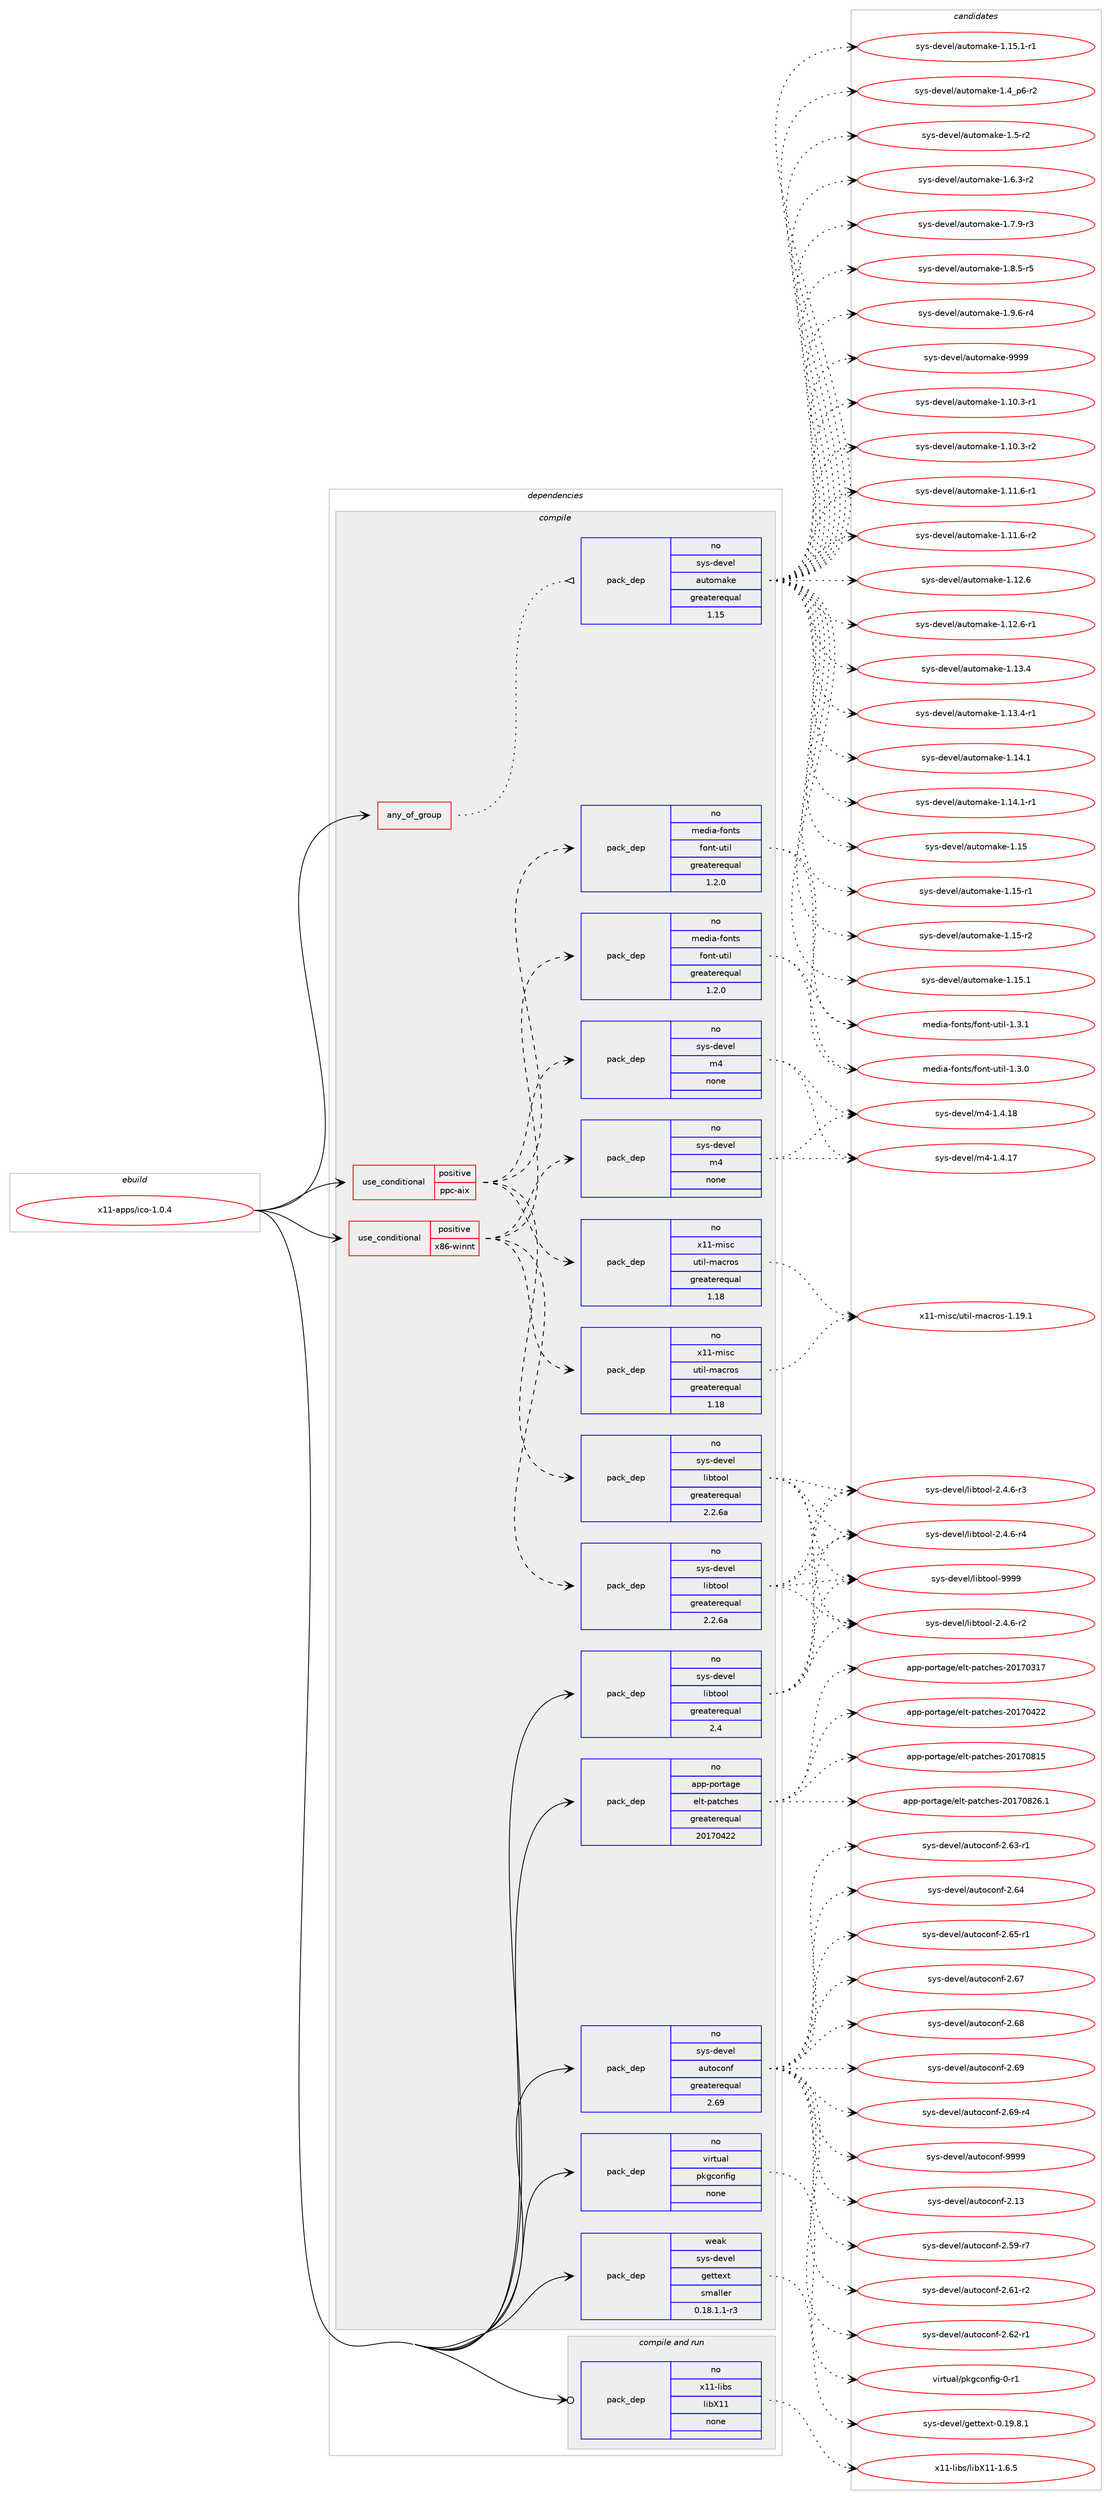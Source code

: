 digraph prolog {

# *************
# Graph options
# *************

newrank=true;
concentrate=true;
compound=true;
graph [rankdir=LR,fontname=Helvetica,fontsize=10,ranksep=1.5];#, ranksep=2.5, nodesep=0.2];
edge  [arrowhead=vee];
node  [fontname=Helvetica,fontsize=10];

# **********
# The ebuild
# **********

subgraph cluster_leftcol {
color=gray;
rank=same;
label=<<i>ebuild</i>>;
id [label="x11-apps/ico-1.0.4", color=red, width=4, href="../x11-apps/ico-1.0.4.svg"];
}

# ****************
# The dependencies
# ****************

subgraph cluster_midcol {
color=gray;
label=<<i>dependencies</i>>;
subgraph cluster_compile {
fillcolor="#eeeeee";
style=filled;
label=<<i>compile</i>>;
subgraph any9007 {
dependency509105 [label=<<TABLE BORDER="0" CELLBORDER="1" CELLSPACING="0" CELLPADDING="4"><TR><TD CELLPADDING="10">any_of_group</TD></TR></TABLE>>, shape=none, color=red];subgraph pack378353 {
dependency509106 [label=<<TABLE BORDER="0" CELLBORDER="1" CELLSPACING="0" CELLPADDING="4" WIDTH="220"><TR><TD ROWSPAN="6" CELLPADDING="30">pack_dep</TD></TR><TR><TD WIDTH="110">no</TD></TR><TR><TD>sys-devel</TD></TR><TR><TD>automake</TD></TR><TR><TD>greaterequal</TD></TR><TR><TD>1.15</TD></TR></TABLE>>, shape=none, color=blue];
}
dependency509105:e -> dependency509106:w [weight=20,style="dotted",arrowhead="oinv"];
}
id:e -> dependency509105:w [weight=20,style="solid",arrowhead="vee"];
subgraph cond121406 {
dependency509107 [label=<<TABLE BORDER="0" CELLBORDER="1" CELLSPACING="0" CELLPADDING="4"><TR><TD ROWSPAN="3" CELLPADDING="10">use_conditional</TD></TR><TR><TD>positive</TD></TR><TR><TD>ppc-aix</TD></TR></TABLE>>, shape=none, color=red];
subgraph pack378354 {
dependency509108 [label=<<TABLE BORDER="0" CELLBORDER="1" CELLSPACING="0" CELLPADDING="4" WIDTH="220"><TR><TD ROWSPAN="6" CELLPADDING="30">pack_dep</TD></TR><TR><TD WIDTH="110">no</TD></TR><TR><TD>sys-devel</TD></TR><TR><TD>libtool</TD></TR><TR><TD>greaterequal</TD></TR><TR><TD>2.2.6a</TD></TR></TABLE>>, shape=none, color=blue];
}
dependency509107:e -> dependency509108:w [weight=20,style="dashed",arrowhead="vee"];
subgraph pack378355 {
dependency509109 [label=<<TABLE BORDER="0" CELLBORDER="1" CELLSPACING="0" CELLPADDING="4" WIDTH="220"><TR><TD ROWSPAN="6" CELLPADDING="30">pack_dep</TD></TR><TR><TD WIDTH="110">no</TD></TR><TR><TD>sys-devel</TD></TR><TR><TD>m4</TD></TR><TR><TD>none</TD></TR><TR><TD></TD></TR></TABLE>>, shape=none, color=blue];
}
dependency509107:e -> dependency509109:w [weight=20,style="dashed",arrowhead="vee"];
subgraph pack378356 {
dependency509110 [label=<<TABLE BORDER="0" CELLBORDER="1" CELLSPACING="0" CELLPADDING="4" WIDTH="220"><TR><TD ROWSPAN="6" CELLPADDING="30">pack_dep</TD></TR><TR><TD WIDTH="110">no</TD></TR><TR><TD>x11-misc</TD></TR><TR><TD>util-macros</TD></TR><TR><TD>greaterequal</TD></TR><TR><TD>1.18</TD></TR></TABLE>>, shape=none, color=blue];
}
dependency509107:e -> dependency509110:w [weight=20,style="dashed",arrowhead="vee"];
subgraph pack378357 {
dependency509111 [label=<<TABLE BORDER="0" CELLBORDER="1" CELLSPACING="0" CELLPADDING="4" WIDTH="220"><TR><TD ROWSPAN="6" CELLPADDING="30">pack_dep</TD></TR><TR><TD WIDTH="110">no</TD></TR><TR><TD>media-fonts</TD></TR><TR><TD>font-util</TD></TR><TR><TD>greaterequal</TD></TR><TR><TD>1.2.0</TD></TR></TABLE>>, shape=none, color=blue];
}
dependency509107:e -> dependency509111:w [weight=20,style="dashed",arrowhead="vee"];
}
id:e -> dependency509107:w [weight=20,style="solid",arrowhead="vee"];
subgraph cond121407 {
dependency509112 [label=<<TABLE BORDER="0" CELLBORDER="1" CELLSPACING="0" CELLPADDING="4"><TR><TD ROWSPAN="3" CELLPADDING="10">use_conditional</TD></TR><TR><TD>positive</TD></TR><TR><TD>x86-winnt</TD></TR></TABLE>>, shape=none, color=red];
subgraph pack378358 {
dependency509113 [label=<<TABLE BORDER="0" CELLBORDER="1" CELLSPACING="0" CELLPADDING="4" WIDTH="220"><TR><TD ROWSPAN="6" CELLPADDING="30">pack_dep</TD></TR><TR><TD WIDTH="110">no</TD></TR><TR><TD>sys-devel</TD></TR><TR><TD>libtool</TD></TR><TR><TD>greaterequal</TD></TR><TR><TD>2.2.6a</TD></TR></TABLE>>, shape=none, color=blue];
}
dependency509112:e -> dependency509113:w [weight=20,style="dashed",arrowhead="vee"];
subgraph pack378359 {
dependency509114 [label=<<TABLE BORDER="0" CELLBORDER="1" CELLSPACING="0" CELLPADDING="4" WIDTH="220"><TR><TD ROWSPAN="6" CELLPADDING="30">pack_dep</TD></TR><TR><TD WIDTH="110">no</TD></TR><TR><TD>sys-devel</TD></TR><TR><TD>m4</TD></TR><TR><TD>none</TD></TR><TR><TD></TD></TR></TABLE>>, shape=none, color=blue];
}
dependency509112:e -> dependency509114:w [weight=20,style="dashed",arrowhead="vee"];
subgraph pack378360 {
dependency509115 [label=<<TABLE BORDER="0" CELLBORDER="1" CELLSPACING="0" CELLPADDING="4" WIDTH="220"><TR><TD ROWSPAN="6" CELLPADDING="30">pack_dep</TD></TR><TR><TD WIDTH="110">no</TD></TR><TR><TD>x11-misc</TD></TR><TR><TD>util-macros</TD></TR><TR><TD>greaterequal</TD></TR><TR><TD>1.18</TD></TR></TABLE>>, shape=none, color=blue];
}
dependency509112:e -> dependency509115:w [weight=20,style="dashed",arrowhead="vee"];
subgraph pack378361 {
dependency509116 [label=<<TABLE BORDER="0" CELLBORDER="1" CELLSPACING="0" CELLPADDING="4" WIDTH="220"><TR><TD ROWSPAN="6" CELLPADDING="30">pack_dep</TD></TR><TR><TD WIDTH="110">no</TD></TR><TR><TD>media-fonts</TD></TR><TR><TD>font-util</TD></TR><TR><TD>greaterequal</TD></TR><TR><TD>1.2.0</TD></TR></TABLE>>, shape=none, color=blue];
}
dependency509112:e -> dependency509116:w [weight=20,style="dashed",arrowhead="vee"];
}
id:e -> dependency509112:w [weight=20,style="solid",arrowhead="vee"];
subgraph pack378362 {
dependency509117 [label=<<TABLE BORDER="0" CELLBORDER="1" CELLSPACING="0" CELLPADDING="4" WIDTH="220"><TR><TD ROWSPAN="6" CELLPADDING="30">pack_dep</TD></TR><TR><TD WIDTH="110">no</TD></TR><TR><TD>app-portage</TD></TR><TR><TD>elt-patches</TD></TR><TR><TD>greaterequal</TD></TR><TR><TD>20170422</TD></TR></TABLE>>, shape=none, color=blue];
}
id:e -> dependency509117:w [weight=20,style="solid",arrowhead="vee"];
subgraph pack378363 {
dependency509118 [label=<<TABLE BORDER="0" CELLBORDER="1" CELLSPACING="0" CELLPADDING="4" WIDTH="220"><TR><TD ROWSPAN="6" CELLPADDING="30">pack_dep</TD></TR><TR><TD WIDTH="110">no</TD></TR><TR><TD>sys-devel</TD></TR><TR><TD>autoconf</TD></TR><TR><TD>greaterequal</TD></TR><TR><TD>2.69</TD></TR></TABLE>>, shape=none, color=blue];
}
id:e -> dependency509118:w [weight=20,style="solid",arrowhead="vee"];
subgraph pack378364 {
dependency509119 [label=<<TABLE BORDER="0" CELLBORDER="1" CELLSPACING="0" CELLPADDING="4" WIDTH="220"><TR><TD ROWSPAN="6" CELLPADDING="30">pack_dep</TD></TR><TR><TD WIDTH="110">no</TD></TR><TR><TD>sys-devel</TD></TR><TR><TD>libtool</TD></TR><TR><TD>greaterequal</TD></TR><TR><TD>2.4</TD></TR></TABLE>>, shape=none, color=blue];
}
id:e -> dependency509119:w [weight=20,style="solid",arrowhead="vee"];
subgraph pack378365 {
dependency509120 [label=<<TABLE BORDER="0" CELLBORDER="1" CELLSPACING="0" CELLPADDING="4" WIDTH="220"><TR><TD ROWSPAN="6" CELLPADDING="30">pack_dep</TD></TR><TR><TD WIDTH="110">no</TD></TR><TR><TD>virtual</TD></TR><TR><TD>pkgconfig</TD></TR><TR><TD>none</TD></TR><TR><TD></TD></TR></TABLE>>, shape=none, color=blue];
}
id:e -> dependency509120:w [weight=20,style="solid",arrowhead="vee"];
subgraph pack378366 {
dependency509121 [label=<<TABLE BORDER="0" CELLBORDER="1" CELLSPACING="0" CELLPADDING="4" WIDTH="220"><TR><TD ROWSPAN="6" CELLPADDING="30">pack_dep</TD></TR><TR><TD WIDTH="110">weak</TD></TR><TR><TD>sys-devel</TD></TR><TR><TD>gettext</TD></TR><TR><TD>smaller</TD></TR><TR><TD>0.18.1.1-r3</TD></TR></TABLE>>, shape=none, color=blue];
}
id:e -> dependency509121:w [weight=20,style="solid",arrowhead="vee"];
}
subgraph cluster_compileandrun {
fillcolor="#eeeeee";
style=filled;
label=<<i>compile and run</i>>;
subgraph pack378367 {
dependency509122 [label=<<TABLE BORDER="0" CELLBORDER="1" CELLSPACING="0" CELLPADDING="4" WIDTH="220"><TR><TD ROWSPAN="6" CELLPADDING="30">pack_dep</TD></TR><TR><TD WIDTH="110">no</TD></TR><TR><TD>x11-libs</TD></TR><TR><TD>libX11</TD></TR><TR><TD>none</TD></TR><TR><TD></TD></TR></TABLE>>, shape=none, color=blue];
}
id:e -> dependency509122:w [weight=20,style="solid",arrowhead="odotvee"];
}
subgraph cluster_run {
fillcolor="#eeeeee";
style=filled;
label=<<i>run</i>>;
}
}

# **************
# The candidates
# **************

subgraph cluster_choices {
rank=same;
color=gray;
label=<<i>candidates</i>>;

subgraph choice378353 {
color=black;
nodesep=1;
choice11512111545100101118101108479711711611110997107101454946494846514511449 [label="sys-devel/automake-1.10.3-r1", color=red, width=4,href="../sys-devel/automake-1.10.3-r1.svg"];
choice11512111545100101118101108479711711611110997107101454946494846514511450 [label="sys-devel/automake-1.10.3-r2", color=red, width=4,href="../sys-devel/automake-1.10.3-r2.svg"];
choice11512111545100101118101108479711711611110997107101454946494946544511449 [label="sys-devel/automake-1.11.6-r1", color=red, width=4,href="../sys-devel/automake-1.11.6-r1.svg"];
choice11512111545100101118101108479711711611110997107101454946494946544511450 [label="sys-devel/automake-1.11.6-r2", color=red, width=4,href="../sys-devel/automake-1.11.6-r2.svg"];
choice1151211154510010111810110847971171161111099710710145494649504654 [label="sys-devel/automake-1.12.6", color=red, width=4,href="../sys-devel/automake-1.12.6.svg"];
choice11512111545100101118101108479711711611110997107101454946495046544511449 [label="sys-devel/automake-1.12.6-r1", color=red, width=4,href="../sys-devel/automake-1.12.6-r1.svg"];
choice1151211154510010111810110847971171161111099710710145494649514652 [label="sys-devel/automake-1.13.4", color=red, width=4,href="../sys-devel/automake-1.13.4.svg"];
choice11512111545100101118101108479711711611110997107101454946495146524511449 [label="sys-devel/automake-1.13.4-r1", color=red, width=4,href="../sys-devel/automake-1.13.4-r1.svg"];
choice1151211154510010111810110847971171161111099710710145494649524649 [label="sys-devel/automake-1.14.1", color=red, width=4,href="../sys-devel/automake-1.14.1.svg"];
choice11512111545100101118101108479711711611110997107101454946495246494511449 [label="sys-devel/automake-1.14.1-r1", color=red, width=4,href="../sys-devel/automake-1.14.1-r1.svg"];
choice115121115451001011181011084797117116111109971071014549464953 [label="sys-devel/automake-1.15", color=red, width=4,href="../sys-devel/automake-1.15.svg"];
choice1151211154510010111810110847971171161111099710710145494649534511449 [label="sys-devel/automake-1.15-r1", color=red, width=4,href="../sys-devel/automake-1.15-r1.svg"];
choice1151211154510010111810110847971171161111099710710145494649534511450 [label="sys-devel/automake-1.15-r2", color=red, width=4,href="../sys-devel/automake-1.15-r2.svg"];
choice1151211154510010111810110847971171161111099710710145494649534649 [label="sys-devel/automake-1.15.1", color=red, width=4,href="../sys-devel/automake-1.15.1.svg"];
choice11512111545100101118101108479711711611110997107101454946495346494511449 [label="sys-devel/automake-1.15.1-r1", color=red, width=4,href="../sys-devel/automake-1.15.1-r1.svg"];
choice115121115451001011181011084797117116111109971071014549465295112544511450 [label="sys-devel/automake-1.4_p6-r2", color=red, width=4,href="../sys-devel/automake-1.4_p6-r2.svg"];
choice11512111545100101118101108479711711611110997107101454946534511450 [label="sys-devel/automake-1.5-r2", color=red, width=4,href="../sys-devel/automake-1.5-r2.svg"];
choice115121115451001011181011084797117116111109971071014549465446514511450 [label="sys-devel/automake-1.6.3-r2", color=red, width=4,href="../sys-devel/automake-1.6.3-r2.svg"];
choice115121115451001011181011084797117116111109971071014549465546574511451 [label="sys-devel/automake-1.7.9-r3", color=red, width=4,href="../sys-devel/automake-1.7.9-r3.svg"];
choice115121115451001011181011084797117116111109971071014549465646534511453 [label="sys-devel/automake-1.8.5-r5", color=red, width=4,href="../sys-devel/automake-1.8.5-r5.svg"];
choice115121115451001011181011084797117116111109971071014549465746544511452 [label="sys-devel/automake-1.9.6-r4", color=red, width=4,href="../sys-devel/automake-1.9.6-r4.svg"];
choice115121115451001011181011084797117116111109971071014557575757 [label="sys-devel/automake-9999", color=red, width=4,href="../sys-devel/automake-9999.svg"];
dependency509106:e -> choice11512111545100101118101108479711711611110997107101454946494846514511449:w [style=dotted,weight="100"];
dependency509106:e -> choice11512111545100101118101108479711711611110997107101454946494846514511450:w [style=dotted,weight="100"];
dependency509106:e -> choice11512111545100101118101108479711711611110997107101454946494946544511449:w [style=dotted,weight="100"];
dependency509106:e -> choice11512111545100101118101108479711711611110997107101454946494946544511450:w [style=dotted,weight="100"];
dependency509106:e -> choice1151211154510010111810110847971171161111099710710145494649504654:w [style=dotted,weight="100"];
dependency509106:e -> choice11512111545100101118101108479711711611110997107101454946495046544511449:w [style=dotted,weight="100"];
dependency509106:e -> choice1151211154510010111810110847971171161111099710710145494649514652:w [style=dotted,weight="100"];
dependency509106:e -> choice11512111545100101118101108479711711611110997107101454946495146524511449:w [style=dotted,weight="100"];
dependency509106:e -> choice1151211154510010111810110847971171161111099710710145494649524649:w [style=dotted,weight="100"];
dependency509106:e -> choice11512111545100101118101108479711711611110997107101454946495246494511449:w [style=dotted,weight="100"];
dependency509106:e -> choice115121115451001011181011084797117116111109971071014549464953:w [style=dotted,weight="100"];
dependency509106:e -> choice1151211154510010111810110847971171161111099710710145494649534511449:w [style=dotted,weight="100"];
dependency509106:e -> choice1151211154510010111810110847971171161111099710710145494649534511450:w [style=dotted,weight="100"];
dependency509106:e -> choice1151211154510010111810110847971171161111099710710145494649534649:w [style=dotted,weight="100"];
dependency509106:e -> choice11512111545100101118101108479711711611110997107101454946495346494511449:w [style=dotted,weight="100"];
dependency509106:e -> choice115121115451001011181011084797117116111109971071014549465295112544511450:w [style=dotted,weight="100"];
dependency509106:e -> choice11512111545100101118101108479711711611110997107101454946534511450:w [style=dotted,weight="100"];
dependency509106:e -> choice115121115451001011181011084797117116111109971071014549465446514511450:w [style=dotted,weight="100"];
dependency509106:e -> choice115121115451001011181011084797117116111109971071014549465546574511451:w [style=dotted,weight="100"];
dependency509106:e -> choice115121115451001011181011084797117116111109971071014549465646534511453:w [style=dotted,weight="100"];
dependency509106:e -> choice115121115451001011181011084797117116111109971071014549465746544511452:w [style=dotted,weight="100"];
dependency509106:e -> choice115121115451001011181011084797117116111109971071014557575757:w [style=dotted,weight="100"];
}
subgraph choice378354 {
color=black;
nodesep=1;
choice1151211154510010111810110847108105981161111111084550465246544511450 [label="sys-devel/libtool-2.4.6-r2", color=red, width=4,href="../sys-devel/libtool-2.4.6-r2.svg"];
choice1151211154510010111810110847108105981161111111084550465246544511451 [label="sys-devel/libtool-2.4.6-r3", color=red, width=4,href="../sys-devel/libtool-2.4.6-r3.svg"];
choice1151211154510010111810110847108105981161111111084550465246544511452 [label="sys-devel/libtool-2.4.6-r4", color=red, width=4,href="../sys-devel/libtool-2.4.6-r4.svg"];
choice1151211154510010111810110847108105981161111111084557575757 [label="sys-devel/libtool-9999", color=red, width=4,href="../sys-devel/libtool-9999.svg"];
dependency509108:e -> choice1151211154510010111810110847108105981161111111084550465246544511450:w [style=dotted,weight="100"];
dependency509108:e -> choice1151211154510010111810110847108105981161111111084550465246544511451:w [style=dotted,weight="100"];
dependency509108:e -> choice1151211154510010111810110847108105981161111111084550465246544511452:w [style=dotted,weight="100"];
dependency509108:e -> choice1151211154510010111810110847108105981161111111084557575757:w [style=dotted,weight="100"];
}
subgraph choice378355 {
color=black;
nodesep=1;
choice11512111545100101118101108471095245494652464955 [label="sys-devel/m4-1.4.17", color=red, width=4,href="../sys-devel/m4-1.4.17.svg"];
choice11512111545100101118101108471095245494652464956 [label="sys-devel/m4-1.4.18", color=red, width=4,href="../sys-devel/m4-1.4.18.svg"];
dependency509109:e -> choice11512111545100101118101108471095245494652464955:w [style=dotted,weight="100"];
dependency509109:e -> choice11512111545100101118101108471095245494652464956:w [style=dotted,weight="100"];
}
subgraph choice378356 {
color=black;
nodesep=1;
choice120494945109105115994711711610510845109979911411111545494649574649 [label="x11-misc/util-macros-1.19.1", color=red, width=4,href="../x11-misc/util-macros-1.19.1.svg"];
dependency509110:e -> choice120494945109105115994711711610510845109979911411111545494649574649:w [style=dotted,weight="100"];
}
subgraph choice378357 {
color=black;
nodesep=1;
choice10910110010597451021111101161154710211111011645117116105108454946514648 [label="media-fonts/font-util-1.3.0", color=red, width=4,href="../media-fonts/font-util-1.3.0.svg"];
choice10910110010597451021111101161154710211111011645117116105108454946514649 [label="media-fonts/font-util-1.3.1", color=red, width=4,href="../media-fonts/font-util-1.3.1.svg"];
dependency509111:e -> choice10910110010597451021111101161154710211111011645117116105108454946514648:w [style=dotted,weight="100"];
dependency509111:e -> choice10910110010597451021111101161154710211111011645117116105108454946514649:w [style=dotted,weight="100"];
}
subgraph choice378358 {
color=black;
nodesep=1;
choice1151211154510010111810110847108105981161111111084550465246544511450 [label="sys-devel/libtool-2.4.6-r2", color=red, width=4,href="../sys-devel/libtool-2.4.6-r2.svg"];
choice1151211154510010111810110847108105981161111111084550465246544511451 [label="sys-devel/libtool-2.4.6-r3", color=red, width=4,href="../sys-devel/libtool-2.4.6-r3.svg"];
choice1151211154510010111810110847108105981161111111084550465246544511452 [label="sys-devel/libtool-2.4.6-r4", color=red, width=4,href="../sys-devel/libtool-2.4.6-r4.svg"];
choice1151211154510010111810110847108105981161111111084557575757 [label="sys-devel/libtool-9999", color=red, width=4,href="../sys-devel/libtool-9999.svg"];
dependency509113:e -> choice1151211154510010111810110847108105981161111111084550465246544511450:w [style=dotted,weight="100"];
dependency509113:e -> choice1151211154510010111810110847108105981161111111084550465246544511451:w [style=dotted,weight="100"];
dependency509113:e -> choice1151211154510010111810110847108105981161111111084550465246544511452:w [style=dotted,weight="100"];
dependency509113:e -> choice1151211154510010111810110847108105981161111111084557575757:w [style=dotted,weight="100"];
}
subgraph choice378359 {
color=black;
nodesep=1;
choice11512111545100101118101108471095245494652464955 [label="sys-devel/m4-1.4.17", color=red, width=4,href="../sys-devel/m4-1.4.17.svg"];
choice11512111545100101118101108471095245494652464956 [label="sys-devel/m4-1.4.18", color=red, width=4,href="../sys-devel/m4-1.4.18.svg"];
dependency509114:e -> choice11512111545100101118101108471095245494652464955:w [style=dotted,weight="100"];
dependency509114:e -> choice11512111545100101118101108471095245494652464956:w [style=dotted,weight="100"];
}
subgraph choice378360 {
color=black;
nodesep=1;
choice120494945109105115994711711610510845109979911411111545494649574649 [label="x11-misc/util-macros-1.19.1", color=red, width=4,href="../x11-misc/util-macros-1.19.1.svg"];
dependency509115:e -> choice120494945109105115994711711610510845109979911411111545494649574649:w [style=dotted,weight="100"];
}
subgraph choice378361 {
color=black;
nodesep=1;
choice10910110010597451021111101161154710211111011645117116105108454946514648 [label="media-fonts/font-util-1.3.0", color=red, width=4,href="../media-fonts/font-util-1.3.0.svg"];
choice10910110010597451021111101161154710211111011645117116105108454946514649 [label="media-fonts/font-util-1.3.1", color=red, width=4,href="../media-fonts/font-util-1.3.1.svg"];
dependency509116:e -> choice10910110010597451021111101161154710211111011645117116105108454946514648:w [style=dotted,weight="100"];
dependency509116:e -> choice10910110010597451021111101161154710211111011645117116105108454946514649:w [style=dotted,weight="100"];
}
subgraph choice378362 {
color=black;
nodesep=1;
choice97112112451121111141169710310147101108116451129711699104101115455048495548514955 [label="app-portage/elt-patches-20170317", color=red, width=4,href="../app-portage/elt-patches-20170317.svg"];
choice97112112451121111141169710310147101108116451129711699104101115455048495548525050 [label="app-portage/elt-patches-20170422", color=red, width=4,href="../app-portage/elt-patches-20170422.svg"];
choice97112112451121111141169710310147101108116451129711699104101115455048495548564953 [label="app-portage/elt-patches-20170815", color=red, width=4,href="../app-portage/elt-patches-20170815.svg"];
choice971121124511211111411697103101471011081164511297116991041011154550484955485650544649 [label="app-portage/elt-patches-20170826.1", color=red, width=4,href="../app-portage/elt-patches-20170826.1.svg"];
dependency509117:e -> choice97112112451121111141169710310147101108116451129711699104101115455048495548514955:w [style=dotted,weight="100"];
dependency509117:e -> choice97112112451121111141169710310147101108116451129711699104101115455048495548525050:w [style=dotted,weight="100"];
dependency509117:e -> choice97112112451121111141169710310147101108116451129711699104101115455048495548564953:w [style=dotted,weight="100"];
dependency509117:e -> choice971121124511211111411697103101471011081164511297116991041011154550484955485650544649:w [style=dotted,weight="100"];
}
subgraph choice378363 {
color=black;
nodesep=1;
choice115121115451001011181011084797117116111991111101024550464951 [label="sys-devel/autoconf-2.13", color=red, width=4,href="../sys-devel/autoconf-2.13.svg"];
choice1151211154510010111810110847971171161119911111010245504653574511455 [label="sys-devel/autoconf-2.59-r7", color=red, width=4,href="../sys-devel/autoconf-2.59-r7.svg"];
choice1151211154510010111810110847971171161119911111010245504654494511450 [label="sys-devel/autoconf-2.61-r2", color=red, width=4,href="../sys-devel/autoconf-2.61-r2.svg"];
choice1151211154510010111810110847971171161119911111010245504654504511449 [label="sys-devel/autoconf-2.62-r1", color=red, width=4,href="../sys-devel/autoconf-2.62-r1.svg"];
choice1151211154510010111810110847971171161119911111010245504654514511449 [label="sys-devel/autoconf-2.63-r1", color=red, width=4,href="../sys-devel/autoconf-2.63-r1.svg"];
choice115121115451001011181011084797117116111991111101024550465452 [label="sys-devel/autoconf-2.64", color=red, width=4,href="../sys-devel/autoconf-2.64.svg"];
choice1151211154510010111810110847971171161119911111010245504654534511449 [label="sys-devel/autoconf-2.65-r1", color=red, width=4,href="../sys-devel/autoconf-2.65-r1.svg"];
choice115121115451001011181011084797117116111991111101024550465455 [label="sys-devel/autoconf-2.67", color=red, width=4,href="../sys-devel/autoconf-2.67.svg"];
choice115121115451001011181011084797117116111991111101024550465456 [label="sys-devel/autoconf-2.68", color=red, width=4,href="../sys-devel/autoconf-2.68.svg"];
choice115121115451001011181011084797117116111991111101024550465457 [label="sys-devel/autoconf-2.69", color=red, width=4,href="../sys-devel/autoconf-2.69.svg"];
choice1151211154510010111810110847971171161119911111010245504654574511452 [label="sys-devel/autoconf-2.69-r4", color=red, width=4,href="../sys-devel/autoconf-2.69-r4.svg"];
choice115121115451001011181011084797117116111991111101024557575757 [label="sys-devel/autoconf-9999", color=red, width=4,href="../sys-devel/autoconf-9999.svg"];
dependency509118:e -> choice115121115451001011181011084797117116111991111101024550464951:w [style=dotted,weight="100"];
dependency509118:e -> choice1151211154510010111810110847971171161119911111010245504653574511455:w [style=dotted,weight="100"];
dependency509118:e -> choice1151211154510010111810110847971171161119911111010245504654494511450:w [style=dotted,weight="100"];
dependency509118:e -> choice1151211154510010111810110847971171161119911111010245504654504511449:w [style=dotted,weight="100"];
dependency509118:e -> choice1151211154510010111810110847971171161119911111010245504654514511449:w [style=dotted,weight="100"];
dependency509118:e -> choice115121115451001011181011084797117116111991111101024550465452:w [style=dotted,weight="100"];
dependency509118:e -> choice1151211154510010111810110847971171161119911111010245504654534511449:w [style=dotted,weight="100"];
dependency509118:e -> choice115121115451001011181011084797117116111991111101024550465455:w [style=dotted,weight="100"];
dependency509118:e -> choice115121115451001011181011084797117116111991111101024550465456:w [style=dotted,weight="100"];
dependency509118:e -> choice115121115451001011181011084797117116111991111101024550465457:w [style=dotted,weight="100"];
dependency509118:e -> choice1151211154510010111810110847971171161119911111010245504654574511452:w [style=dotted,weight="100"];
dependency509118:e -> choice115121115451001011181011084797117116111991111101024557575757:w [style=dotted,weight="100"];
}
subgraph choice378364 {
color=black;
nodesep=1;
choice1151211154510010111810110847108105981161111111084550465246544511450 [label="sys-devel/libtool-2.4.6-r2", color=red, width=4,href="../sys-devel/libtool-2.4.6-r2.svg"];
choice1151211154510010111810110847108105981161111111084550465246544511451 [label="sys-devel/libtool-2.4.6-r3", color=red, width=4,href="../sys-devel/libtool-2.4.6-r3.svg"];
choice1151211154510010111810110847108105981161111111084550465246544511452 [label="sys-devel/libtool-2.4.6-r4", color=red, width=4,href="../sys-devel/libtool-2.4.6-r4.svg"];
choice1151211154510010111810110847108105981161111111084557575757 [label="sys-devel/libtool-9999", color=red, width=4,href="../sys-devel/libtool-9999.svg"];
dependency509119:e -> choice1151211154510010111810110847108105981161111111084550465246544511450:w [style=dotted,weight="100"];
dependency509119:e -> choice1151211154510010111810110847108105981161111111084550465246544511451:w [style=dotted,weight="100"];
dependency509119:e -> choice1151211154510010111810110847108105981161111111084550465246544511452:w [style=dotted,weight="100"];
dependency509119:e -> choice1151211154510010111810110847108105981161111111084557575757:w [style=dotted,weight="100"];
}
subgraph choice378365 {
color=black;
nodesep=1;
choice11810511411611797108471121071039911111010210510345484511449 [label="virtual/pkgconfig-0-r1", color=red, width=4,href="../virtual/pkgconfig-0-r1.svg"];
dependency509120:e -> choice11810511411611797108471121071039911111010210510345484511449:w [style=dotted,weight="100"];
}
subgraph choice378366 {
color=black;
nodesep=1;
choice1151211154510010111810110847103101116116101120116454846495746564649 [label="sys-devel/gettext-0.19.8.1", color=red, width=4,href="../sys-devel/gettext-0.19.8.1.svg"];
dependency509121:e -> choice1151211154510010111810110847103101116116101120116454846495746564649:w [style=dotted,weight="100"];
}
subgraph choice378367 {
color=black;
nodesep=1;
choice120494945108105981154710810598884949454946544653 [label="x11-libs/libX11-1.6.5", color=red, width=4,href="../x11-libs/libX11-1.6.5.svg"];
dependency509122:e -> choice120494945108105981154710810598884949454946544653:w [style=dotted,weight="100"];
}
}

}
